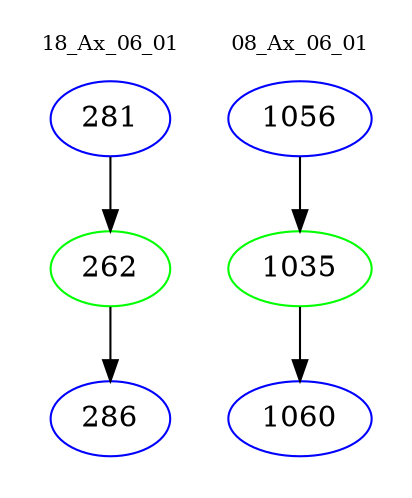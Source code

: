 digraph{
subgraph cluster_0 {
color = white
label = "18_Ax_06_01";
fontsize=10;
T0_281 [label="281", color="blue"]
T0_281 -> T0_262 [color="black"]
T0_262 [label="262", color="green"]
T0_262 -> T0_286 [color="black"]
T0_286 [label="286", color="blue"]
}
subgraph cluster_1 {
color = white
label = "08_Ax_06_01";
fontsize=10;
T1_1056 [label="1056", color="blue"]
T1_1056 -> T1_1035 [color="black"]
T1_1035 [label="1035", color="green"]
T1_1035 -> T1_1060 [color="black"]
T1_1060 [label="1060", color="blue"]
}
}
